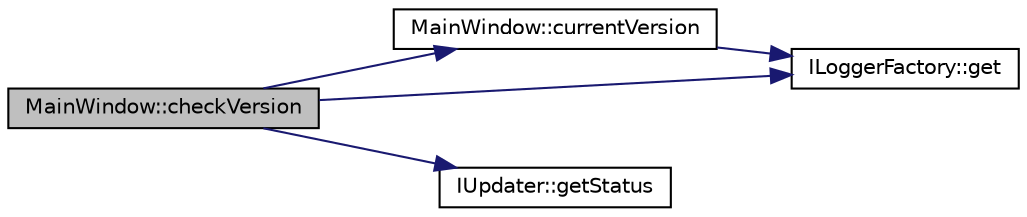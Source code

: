 digraph "MainWindow::checkVersion"
{
 // LATEX_PDF_SIZE
  edge [fontname="Helvetica",fontsize="10",labelfontname="Helvetica",labelfontsize="10"];
  node [fontname="Helvetica",fontsize="10",shape=record];
  rankdir="LR";
  Node1 [label="MainWindow::checkVersion",height=0.2,width=0.4,color="black", fillcolor="grey75", style="filled", fontcolor="black",tooltip=" "];
  Node1 -> Node2 [color="midnightblue",fontsize="10",style="solid",fontname="Helvetica"];
  Node2 [label="MainWindow::currentVersion",height=0.2,width=0.4,color="black", fillcolor="white", style="filled",URL="$class_main_window.html#abfb6056aa085805e2546d823e828e1ef",tooltip=" "];
  Node2 -> Node3 [color="midnightblue",fontsize="10",style="solid",fontname="Helvetica"];
  Node3 [label="ILoggerFactory::get",height=0.2,width=0.4,color="black", fillcolor="white", style="filled",URL="$struct_i_logger_factory.html#a54070aa34fe6fd31ffced5488cf8bb51",tooltip=" "];
  Node1 -> Node3 [color="midnightblue",fontsize="10",style="solid",fontname="Helvetica"];
  Node1 -> Node4 [color="midnightblue",fontsize="10",style="solid",fontname="Helvetica"];
  Node4 [label="IUpdater::getStatus",height=0.2,width=0.4,color="black", fillcolor="white", style="filled",URL="$struct_i_updater.html#ae6a31c846b0a9367710d084ca95a8d6c",tooltip=" "];
}

